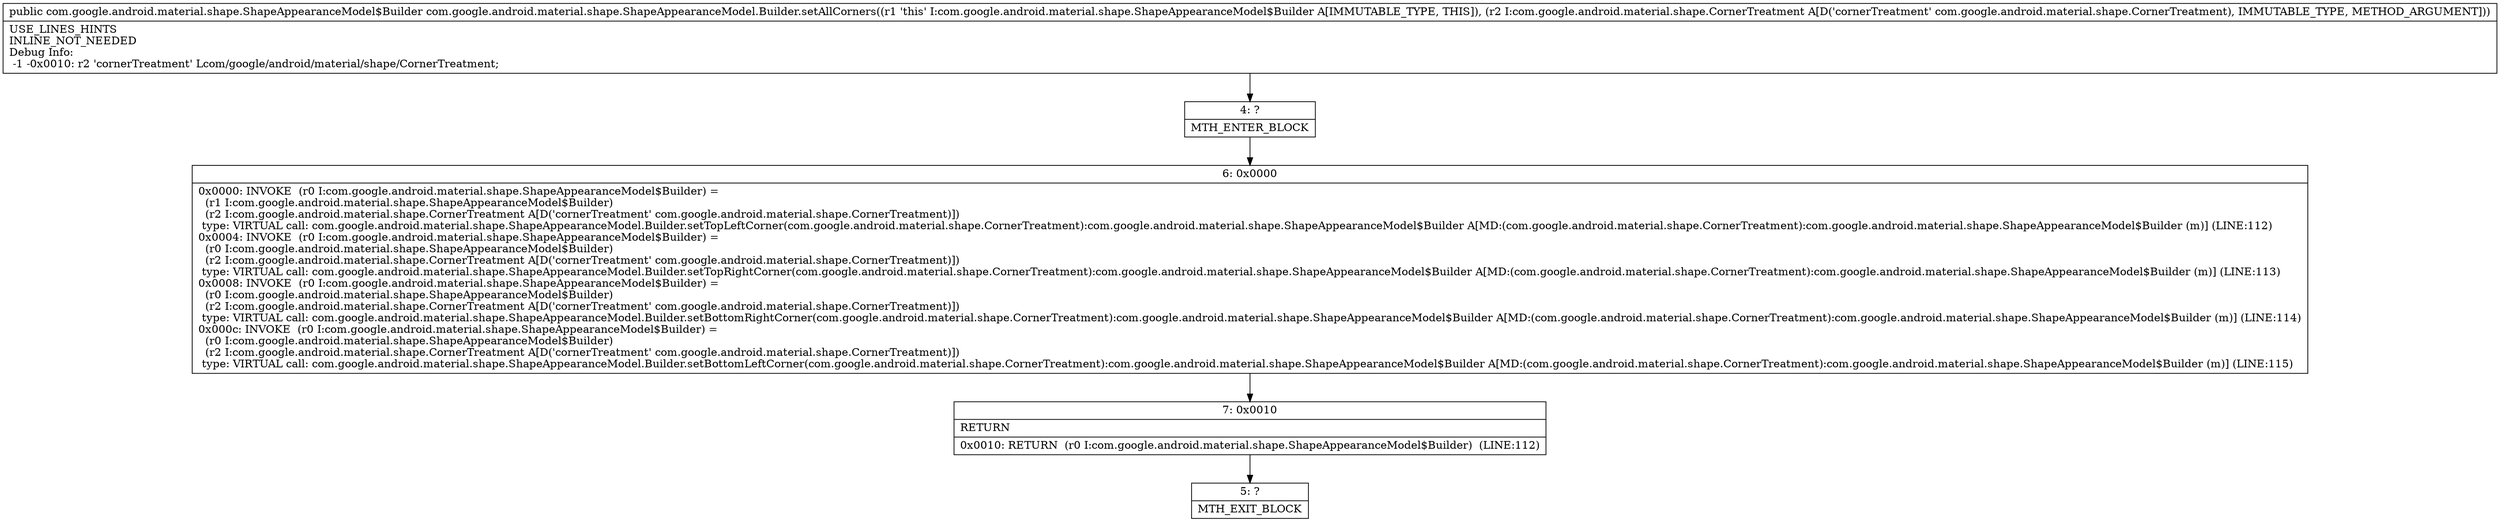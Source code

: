 digraph "CFG forcom.google.android.material.shape.ShapeAppearanceModel.Builder.setAllCorners(Lcom\/google\/android\/material\/shape\/CornerTreatment;)Lcom\/google\/android\/material\/shape\/ShapeAppearanceModel$Builder;" {
Node_4 [shape=record,label="{4\:\ ?|MTH_ENTER_BLOCK\l}"];
Node_6 [shape=record,label="{6\:\ 0x0000|0x0000: INVOKE  (r0 I:com.google.android.material.shape.ShapeAppearanceModel$Builder) = \l  (r1 I:com.google.android.material.shape.ShapeAppearanceModel$Builder)\l  (r2 I:com.google.android.material.shape.CornerTreatment A[D('cornerTreatment' com.google.android.material.shape.CornerTreatment)])\l type: VIRTUAL call: com.google.android.material.shape.ShapeAppearanceModel.Builder.setTopLeftCorner(com.google.android.material.shape.CornerTreatment):com.google.android.material.shape.ShapeAppearanceModel$Builder A[MD:(com.google.android.material.shape.CornerTreatment):com.google.android.material.shape.ShapeAppearanceModel$Builder (m)] (LINE:112)\l0x0004: INVOKE  (r0 I:com.google.android.material.shape.ShapeAppearanceModel$Builder) = \l  (r0 I:com.google.android.material.shape.ShapeAppearanceModel$Builder)\l  (r2 I:com.google.android.material.shape.CornerTreatment A[D('cornerTreatment' com.google.android.material.shape.CornerTreatment)])\l type: VIRTUAL call: com.google.android.material.shape.ShapeAppearanceModel.Builder.setTopRightCorner(com.google.android.material.shape.CornerTreatment):com.google.android.material.shape.ShapeAppearanceModel$Builder A[MD:(com.google.android.material.shape.CornerTreatment):com.google.android.material.shape.ShapeAppearanceModel$Builder (m)] (LINE:113)\l0x0008: INVOKE  (r0 I:com.google.android.material.shape.ShapeAppearanceModel$Builder) = \l  (r0 I:com.google.android.material.shape.ShapeAppearanceModel$Builder)\l  (r2 I:com.google.android.material.shape.CornerTreatment A[D('cornerTreatment' com.google.android.material.shape.CornerTreatment)])\l type: VIRTUAL call: com.google.android.material.shape.ShapeAppearanceModel.Builder.setBottomRightCorner(com.google.android.material.shape.CornerTreatment):com.google.android.material.shape.ShapeAppearanceModel$Builder A[MD:(com.google.android.material.shape.CornerTreatment):com.google.android.material.shape.ShapeAppearanceModel$Builder (m)] (LINE:114)\l0x000c: INVOKE  (r0 I:com.google.android.material.shape.ShapeAppearanceModel$Builder) = \l  (r0 I:com.google.android.material.shape.ShapeAppearanceModel$Builder)\l  (r2 I:com.google.android.material.shape.CornerTreatment A[D('cornerTreatment' com.google.android.material.shape.CornerTreatment)])\l type: VIRTUAL call: com.google.android.material.shape.ShapeAppearanceModel.Builder.setBottomLeftCorner(com.google.android.material.shape.CornerTreatment):com.google.android.material.shape.ShapeAppearanceModel$Builder A[MD:(com.google.android.material.shape.CornerTreatment):com.google.android.material.shape.ShapeAppearanceModel$Builder (m)] (LINE:115)\l}"];
Node_7 [shape=record,label="{7\:\ 0x0010|RETURN\l|0x0010: RETURN  (r0 I:com.google.android.material.shape.ShapeAppearanceModel$Builder)  (LINE:112)\l}"];
Node_5 [shape=record,label="{5\:\ ?|MTH_EXIT_BLOCK\l}"];
MethodNode[shape=record,label="{public com.google.android.material.shape.ShapeAppearanceModel$Builder com.google.android.material.shape.ShapeAppearanceModel.Builder.setAllCorners((r1 'this' I:com.google.android.material.shape.ShapeAppearanceModel$Builder A[IMMUTABLE_TYPE, THIS]), (r2 I:com.google.android.material.shape.CornerTreatment A[D('cornerTreatment' com.google.android.material.shape.CornerTreatment), IMMUTABLE_TYPE, METHOD_ARGUMENT]))  | USE_LINES_HINTS\lINLINE_NOT_NEEDED\lDebug Info:\l  \-1 \-0x0010: r2 'cornerTreatment' Lcom\/google\/android\/material\/shape\/CornerTreatment;\l}"];
MethodNode -> Node_4;Node_4 -> Node_6;
Node_6 -> Node_7;
Node_7 -> Node_5;
}

